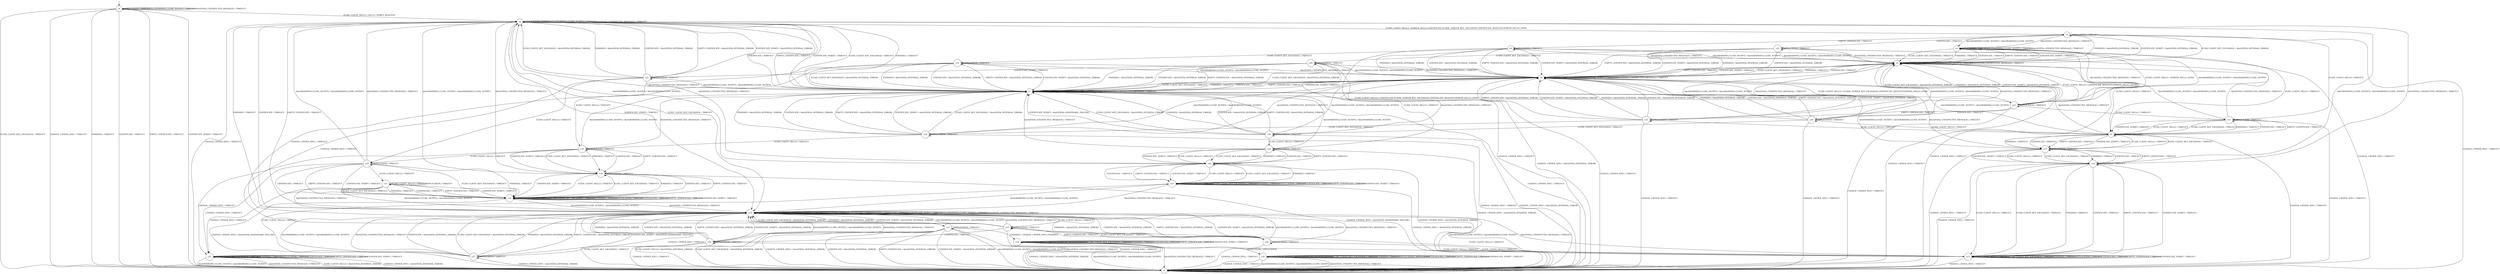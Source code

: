 digraph g {

	s0 [shape="circle" label="s0"];
	s1 [shape="circle" label="s1"];
	s2 [shape="circle" label="s2"];
	s3 [shape="circle" label="s3"];
	s4 [shape="circle" label="s4"];
	s5 [shape="circle" label="s5"];
	s6 [shape="circle" label="s6"];
	s7 [shape="circle" label="s7"];
	s8 [shape="circle" label="s8"];
	s9 [shape="circle" label="s9"];
	s10 [shape="circle" label="s10"];
	s11 [shape="circle" label="s11"];
	s12 [shape="circle" label="s12"];
	s13 [shape="circle" label="s13"];
	s14 [shape="circle" label="s14"];
	s15 [shape="circle" label="s15"];
	s16 [shape="circle" label="s16"];
	s17 [shape="circle" label="s17"];
	s18 [shape="circle" label="s18"];
	s19 [shape="circle" label="s19"];
	s20 [shape="circle" label="s20"];
	s21 [shape="circle" label="s21"];
	s22 [shape="circle" label="s22"];
	s23 [shape="circle" label="s23"];
	s24 [shape="circle" label="s24"];
	s25 [shape="circle" label="s25"];
	s26 [shape="circle" label="s26"];
	s27 [shape="circle" label="s27"];
	s28 [shape="circle" label="s28"];
	s29 [shape="circle" label="s29"];
	s30 [shape="circle" label="s30"];
	s31 [shape="circle" label="s31"];
	s32 [shape="circle" label="s32"];
	s33 [shape="circle" label="s33"];
	s34 [shape="circle" label="s34"];
	s35 [shape="circle" label="s35"];
	s36 [shape="circle" label="s36"];
	s37 [shape="circle" label="s37"];
	s38 [shape="circle" label="s38"];
	s39 [shape="circle" label="s39"];
	s0 -> s2 [label="ECDH_CLIENT_HELLO / HELLO_VERIFY_REQUEST"];
	s0 -> s1 [label="ECDH_CLIENT_KEY_EXCHANGE / TIMEOUT"];
	s0 -> s1 [label="CHANGE_CIPHER_SPEC / TIMEOUT"];
	s0 -> s1 [label="FINISHED / TIMEOUT"];
	s0 -> s0 [label="APPLICATION / TIMEOUT"];
	s0 -> s1 [label="CERTIFICATE / TIMEOUT"];
	s0 -> s1 [label="EMPTY_CERTIFICATE / TIMEOUT"];
	s0 -> s1 [label="CERTIFICATE_VERIFY / TIMEOUT"];
	s0 -> s0 [label="Alert(WARNING,CLOSE_NOTIFY) / TIMEOUT"];
	s0 -> s0 [label="Alert(FATAL,UNEXPECTED_MESSAGE) / TIMEOUT"];
	s1 -> s1 [label="ECDH_CLIENT_HELLO / TIMEOUT"];
	s1 -> s1 [label="ECDH_CLIENT_KEY_EXCHANGE / TIMEOUT"];
	s1 -> s1 [label="CHANGE_CIPHER_SPEC / TIMEOUT"];
	s1 -> s1 [label="FINISHED / TIMEOUT"];
	s1 -> s1 [label="APPLICATION / TIMEOUT"];
	s1 -> s1 [label="CERTIFICATE / TIMEOUT"];
	s1 -> s1 [label="EMPTY_CERTIFICATE / TIMEOUT"];
	s1 -> s1 [label="CERTIFICATE_VERIFY / TIMEOUT"];
	s1 -> s1 [label="Alert(WARNING,CLOSE_NOTIFY) / TIMEOUT"];
	s1 -> s1 [label="Alert(FATAL,UNEXPECTED_MESSAGE) / TIMEOUT"];
	s2 -> s3 [label="ECDH_CLIENT_HELLO / SERVER_HELLO,CERTIFICATE,ECDHE_SERVER_KEY_EXCHANGE,CERTIFICATE_REQUEST,SERVER_HELLO_DONE"];
	s2 -> s14 [label="ECDH_CLIENT_KEY_EXCHANGE / TIMEOUT"];
	s2 -> s1 [label="CHANGE_CIPHER_SPEC / TIMEOUT"];
	s2 -> s14 [label="FINISHED / TIMEOUT"];
	s2 -> s2 [label="APPLICATION / TIMEOUT"];
	s2 -> s14 [label="CERTIFICATE / TIMEOUT"];
	s2 -> s14 [label="EMPTY_CERTIFICATE / TIMEOUT"];
	s2 -> s14 [label="CERTIFICATE_VERIFY / TIMEOUT"];
	s2 -> s2 [label="Alert(WARNING,CLOSE_NOTIFY) / TIMEOUT"];
	s2 -> s2 [label="Alert(FATAL,UNEXPECTED_MESSAGE) / TIMEOUT"];
	s3 -> s11 [label="ECDH_CLIENT_HELLO / TIMEOUT"];
	s3 -> s5 [label="ECDH_CLIENT_KEY_EXCHANGE / Alert(FATAL,INTERNAL_ERROR)"];
	s3 -> s1 [label="CHANGE_CIPHER_SPEC / TIMEOUT"];
	s3 -> s5 [label="FINISHED / Alert(FATAL,INTERNAL_ERROR)"];
	s3 -> s3 [label="APPLICATION / TIMEOUT"];
	s3 -> s19 [label="CERTIFICATE / TIMEOUT"];
	s3 -> s8 [label="EMPTY_CERTIFICATE / TIMEOUT"];
	s3 -> s5 [label="CERTIFICATE_VERIFY / Alert(FATAL,INTERNAL_ERROR)"];
	s3 -> s4 [label="Alert(WARNING,CLOSE_NOTIFY) / Alert(WARNING,CLOSE_NOTIFY)"];
	s3 -> s4 [label="Alert(FATAL,UNEXPECTED_MESSAGE) / TIMEOUT"];
	s4 -> s22 [label="ECDH_CLIENT_HELLO / SERVER_HELLO_DONE"];
	s4 -> s5 [label="ECDH_CLIENT_KEY_EXCHANGE / TIMEOUT"];
	s4 -> s1 [label="CHANGE_CIPHER_SPEC / TIMEOUT"];
	s4 -> s5 [label="FINISHED / TIMEOUT"];
	s4 -> s4 [label="APPLICATION / TIMEOUT"];
	s4 -> s5 [label="CERTIFICATE / TIMEOUT"];
	s4 -> s5 [label="EMPTY_CERTIFICATE / TIMEOUT"];
	s4 -> s5 [label="CERTIFICATE_VERIFY / TIMEOUT"];
	s4 -> s4 [label="Alert(WARNING,CLOSE_NOTIFY) / TIMEOUT"];
	s4 -> s4 [label="Alert(FATAL,UNEXPECTED_MESSAGE) / TIMEOUT"];
	s5 -> s22 [label="ECDH_CLIENT_HELLO / CERTIFICATE_REQUEST,SERVER_HELLO_DONE"];
	s5 -> s6 [label="ECDH_CLIENT_KEY_EXCHANGE / TIMEOUT"];
	s5 -> s1 [label="CHANGE_CIPHER_SPEC / TIMEOUT"];
	s5 -> s6 [label="FINISHED / TIMEOUT"];
	s5 -> s5 [label="APPLICATION / TIMEOUT"];
	s5 -> s6 [label="CERTIFICATE / TIMEOUT"];
	s5 -> s6 [label="EMPTY_CERTIFICATE / TIMEOUT"];
	s5 -> s6 [label="CERTIFICATE_VERIFY / TIMEOUT"];
	s5 -> s5 [label="Alert(WARNING,CLOSE_NOTIFY) / TIMEOUT"];
	s5 -> s5 [label="Alert(FATAL,UNEXPECTED_MESSAGE) / TIMEOUT"];
	s6 -> s22 [label="ECDH_CLIENT_HELLO / ECDHE_SERVER_KEY_EXCHANGE,CERTIFICATE_REQUEST,SERVER_HELLO_DONE"];
	s6 -> s7 [label="ECDH_CLIENT_KEY_EXCHANGE / TIMEOUT"];
	s6 -> s1 [label="CHANGE_CIPHER_SPEC / TIMEOUT"];
	s6 -> s7 [label="FINISHED / TIMEOUT"];
	s6 -> s6 [label="APPLICATION / TIMEOUT"];
	s6 -> s7 [label="CERTIFICATE / TIMEOUT"];
	s6 -> s7 [label="EMPTY_CERTIFICATE / TIMEOUT"];
	s6 -> s7 [label="CERTIFICATE_VERIFY / TIMEOUT"];
	s6 -> s6 [label="Alert(WARNING,CLOSE_NOTIFY) / TIMEOUT"];
	s6 -> s6 [label="Alert(FATAL,UNEXPECTED_MESSAGE) / TIMEOUT"];
	s7 -> s22 [label="ECDH_CLIENT_HELLO / CERTIFICATE,ECDHE_SERVER_KEY_EXCHANGE,CERTIFICATE_REQUEST,SERVER_HELLO_DONE"];
	s7 -> s2 [label="ECDH_CLIENT_KEY_EXCHANGE / TIMEOUT"];
	s7 -> s1 [label="CHANGE_CIPHER_SPEC / TIMEOUT"];
	s7 -> s2 [label="FINISHED / TIMEOUT"];
	s7 -> s7 [label="APPLICATION / TIMEOUT"];
	s7 -> s2 [label="CERTIFICATE / TIMEOUT"];
	s7 -> s2 [label="EMPTY_CERTIFICATE / TIMEOUT"];
	s7 -> s2 [label="CERTIFICATE_VERIFY / TIMEOUT"];
	s7 -> s7 [label="Alert(WARNING,CLOSE_NOTIFY) / TIMEOUT"];
	s7 -> s7 [label="Alert(FATAL,UNEXPECTED_MESSAGE) / TIMEOUT"];
	s8 -> s9 [label="ECDH_CLIENT_HELLO / TIMEOUT"];
	s8 -> s16 [label="ECDH_CLIENT_KEY_EXCHANGE / TIMEOUT"];
	s8 -> s1 [label="CHANGE_CIPHER_SPEC / TIMEOUT"];
	s8 -> s6 [label="FINISHED / Alert(FATAL,INTERNAL_ERROR)"];
	s8 -> s8 [label="APPLICATION / TIMEOUT"];
	s8 -> s6 [label="CERTIFICATE / Alert(FATAL,INTERNAL_ERROR)"];
	s8 -> s6 [label="EMPTY_CERTIFICATE / Alert(FATAL,INTERNAL_ERROR)"];
	s8 -> s6 [label="CERTIFICATE_VERIFY / Alert(FATAL,INTERNAL_ERROR)"];
	s8 -> s5 [label="Alert(WARNING,CLOSE_NOTIFY) / Alert(WARNING,CLOSE_NOTIFY)"];
	s8 -> s5 [label="Alert(FATAL,UNEXPECTED_MESSAGE) / TIMEOUT"];
	s9 -> s10 [label="ECDH_CLIENT_HELLO / TIMEOUT"];
	s9 -> s10 [label="ECDH_CLIENT_KEY_EXCHANGE / TIMEOUT"];
	s9 -> s1 [label="CHANGE_CIPHER_SPEC / TIMEOUT"];
	s9 -> s10 [label="FINISHED / TIMEOUT"];
	s9 -> s9 [label="APPLICATION / TIMEOUT"];
	s9 -> s10 [label="CERTIFICATE / TIMEOUT"];
	s9 -> s10 [label="EMPTY_CERTIFICATE / TIMEOUT"];
	s9 -> s10 [label="CERTIFICATE_VERIFY / TIMEOUT"];
	s9 -> s6 [label="Alert(WARNING,CLOSE_NOTIFY) / Alert(WARNING,CLOSE_NOTIFY)"];
	s9 -> s6 [label="Alert(FATAL,UNEXPECTED_MESSAGE) / TIMEOUT"];
	s10 -> s12 [label="ECDH_CLIENT_HELLO / TIMEOUT"];
	s10 -> s12 [label="ECDH_CLIENT_KEY_EXCHANGE / TIMEOUT"];
	s10 -> s1 [label="CHANGE_CIPHER_SPEC / TIMEOUT"];
	s10 -> s12 [label="FINISHED / TIMEOUT"];
	s10 -> s10 [label="APPLICATION / TIMEOUT"];
	s10 -> s12 [label="CERTIFICATE / TIMEOUT"];
	s10 -> s12 [label="EMPTY_CERTIFICATE / TIMEOUT"];
	s10 -> s12 [label="CERTIFICATE_VERIFY / TIMEOUT"];
	s10 -> s7 [label="Alert(WARNING,CLOSE_NOTIFY) / Alert(WARNING,CLOSE_NOTIFY)"];
	s10 -> s7 [label="Alert(FATAL,UNEXPECTED_MESSAGE) / TIMEOUT"];
	s11 -> s9 [label="ECDH_CLIENT_HELLO / TIMEOUT"];
	s11 -> s9 [label="ECDH_CLIENT_KEY_EXCHANGE / TIMEOUT"];
	s11 -> s1 [label="CHANGE_CIPHER_SPEC / TIMEOUT"];
	s11 -> s9 [label="FINISHED / TIMEOUT"];
	s11 -> s11 [label="APPLICATION / TIMEOUT"];
	s11 -> s9 [label="CERTIFICATE / TIMEOUT"];
	s11 -> s9 [label="EMPTY_CERTIFICATE / TIMEOUT"];
	s11 -> s9 [label="CERTIFICATE_VERIFY / TIMEOUT"];
	s11 -> s5 [label="Alert(WARNING,CLOSE_NOTIFY) / Alert(WARNING,CLOSE_NOTIFY)"];
	s11 -> s5 [label="Alert(FATAL,UNEXPECTED_MESSAGE) / TIMEOUT"];
	s12 -> s13 [label="ECDH_CLIENT_HELLO / TIMEOUT"];
	s12 -> s13 [label="ECDH_CLIENT_KEY_EXCHANGE / TIMEOUT"];
	s12 -> s1 [label="CHANGE_CIPHER_SPEC / TIMEOUT"];
	s12 -> s13 [label="FINISHED / TIMEOUT"];
	s12 -> s12 [label="APPLICATION / TIMEOUT"];
	s12 -> s13 [label="CERTIFICATE / TIMEOUT"];
	s12 -> s13 [label="EMPTY_CERTIFICATE / TIMEOUT"];
	s12 -> s13 [label="CERTIFICATE_VERIFY / TIMEOUT"];
	s12 -> s2 [label="Alert(WARNING,CLOSE_NOTIFY) / Alert(WARNING,CLOSE_NOTIFY)"];
	s12 -> s2 [label="Alert(FATAL,UNEXPECTED_MESSAGE) / TIMEOUT"];
	s13 -> s13 [label="ECDH_CLIENT_HELLO / TIMEOUT"];
	s13 -> s13 [label="ECDH_CLIENT_KEY_EXCHANGE / TIMEOUT"];
	s13 -> s1 [label="CHANGE_CIPHER_SPEC / TIMEOUT"];
	s13 -> s13 [label="FINISHED / TIMEOUT"];
	s13 -> s13 [label="APPLICATION / TIMEOUT"];
	s13 -> s13 [label="CERTIFICATE / TIMEOUT"];
	s13 -> s13 [label="EMPTY_CERTIFICATE / TIMEOUT"];
	s13 -> s13 [label="CERTIFICATE_VERIFY / TIMEOUT"];
	s13 -> s14 [label="Alert(WARNING,CLOSE_NOTIFY) / Alert(WARNING,CLOSE_NOTIFY)"];
	s13 -> s14 [label="Alert(FATAL,UNEXPECTED_MESSAGE) / TIMEOUT"];
	s14 -> s15 [label="ECDH_CLIENT_HELLO / TIMEOUT"];
	s14 -> s14 [label="ECDH_CLIENT_KEY_EXCHANGE / TIMEOUT"];
	s14 -> s1 [label="CHANGE_CIPHER_SPEC / TIMEOUT"];
	s14 -> s14 [label="FINISHED / TIMEOUT"];
	s14 -> s14 [label="APPLICATION / TIMEOUT"];
	s14 -> s14 [label="CERTIFICATE / TIMEOUT"];
	s14 -> s14 [label="EMPTY_CERTIFICATE / TIMEOUT"];
	s14 -> s14 [label="CERTIFICATE_VERIFY / TIMEOUT"];
	s14 -> s14 [label="Alert(WARNING,CLOSE_NOTIFY) / TIMEOUT"];
	s14 -> s14 [label="Alert(FATAL,UNEXPECTED_MESSAGE) / TIMEOUT"];
	s15 -> s13 [label="ECDH_CLIENT_HELLO / TIMEOUT"];
	s15 -> s14 [label="ECDH_CLIENT_KEY_EXCHANGE / Alert(FATAL,INTERNAL_ERROR)"];
	s15 -> s1 [label="CHANGE_CIPHER_SPEC / TIMEOUT"];
	s15 -> s14 [label="FINISHED / Alert(FATAL,INTERNAL_ERROR)"];
	s15 -> s15 [label="APPLICATION / TIMEOUT"];
	s15 -> s36 [label="CERTIFICATE / TIMEOUT"];
	s15 -> s28 [label="EMPTY_CERTIFICATE / TIMEOUT"];
	s15 -> s14 [label="CERTIFICATE_VERIFY / Alert(FATAL,INTERNAL_ERROR)"];
	s15 -> s14 [label="Alert(WARNING,CLOSE_NOTIFY) / Alert(WARNING,CLOSE_NOTIFY)"];
	s15 -> s14 [label="Alert(FATAL,UNEXPECTED_MESSAGE) / TIMEOUT"];
	s16 -> s32 [label="ECDH_CLIENT_HELLO / TIMEOUT"];
	s16 -> s7 [label="ECDH_CLIENT_KEY_EXCHANGE / Alert(FATAL,INTERNAL_ERROR)"];
	s16 -> s17 [label="CHANGE_CIPHER_SPEC / TIMEOUT"];
	s16 -> s7 [label="FINISHED / Alert(FATAL,INTERNAL_ERROR)"];
	s16 -> s16 [label="APPLICATION / TIMEOUT"];
	s16 -> s7 [label="CERTIFICATE / Alert(FATAL,INTERNAL_ERROR)"];
	s16 -> s7 [label="EMPTY_CERTIFICATE / Alert(FATAL,INTERNAL_ERROR)"];
	s16 -> s7 [label="CERTIFICATE_VERIFY / Alert(FATAL,INTERNAL_ERROR)"];
	s16 -> s6 [label="Alert(WARNING,CLOSE_NOTIFY) / Alert(WARNING,CLOSE_NOTIFY)"];
	s16 -> s6 [label="Alert(FATAL,UNEXPECTED_MESSAGE) / TIMEOUT"];
	s17 -> s1 [label="ECDH_CLIENT_HELLO / Alert(FATAL,INTERNAL_ERROR)"];
	s17 -> s1 [label="ECDH_CLIENT_KEY_EXCHANGE / Alert(FATAL,INTERNAL_ERROR)"];
	s17 -> s1 [label="CHANGE_CIPHER_SPEC / Alert(FATAL,INTERNAL_ERROR)"];
	s17 -> s18 [label="FINISHED / CHANGE_CIPHER_SPEC,FINISHED"];
	s17 -> s17 [label="APPLICATION / TIMEOUT"];
	s17 -> s1 [label="CERTIFICATE / Alert(FATAL,INTERNAL_ERROR)"];
	s17 -> s1 [label="EMPTY_CERTIFICATE / Alert(FATAL,INTERNAL_ERROR)"];
	s17 -> s1 [label="CERTIFICATE_VERIFY / Alert(FATAL,INTERNAL_ERROR)"];
	s17 -> s1 [label="Alert(WARNING,CLOSE_NOTIFY) / Alert(WARNING,CLOSE_NOTIFY)"];
	s17 -> s1 [label="Alert(FATAL,UNEXPECTED_MESSAGE) / TIMEOUT"];
	s18 -> s18 [label="ECDH_CLIENT_HELLO / Alert(WARNING,NO_RENEGOTIATION)"];
	s18 -> s18 [label="ECDH_CLIENT_KEY_EXCHANGE / TIMEOUT"];
	s18 -> s1 [label="CHANGE_CIPHER_SPEC / Alert(FATAL,INTERNAL_ERROR)"];
	s18 -> s18 [label="FINISHED / TIMEOUT"];
	s18 -> s34 [label="APPLICATION / APPLICATION"];
	s18 -> s18 [label="CERTIFICATE / TIMEOUT"];
	s18 -> s18 [label="EMPTY_CERTIFICATE / TIMEOUT"];
	s18 -> s18 [label="CERTIFICATE_VERIFY / TIMEOUT"];
	s18 -> s1 [label="Alert(WARNING,CLOSE_NOTIFY) / Alert(WARNING,CLOSE_NOTIFY)"];
	s18 -> s1 [label="Alert(FATAL,UNEXPECTED_MESSAGE) / TIMEOUT"];
	s19 -> s9 [label="ECDH_CLIENT_HELLO / TIMEOUT"];
	s19 -> s20 [label="ECDH_CLIENT_KEY_EXCHANGE / TIMEOUT"];
	s19 -> s1 [label="CHANGE_CIPHER_SPEC / TIMEOUT"];
	s19 -> s6 [label="FINISHED / Alert(FATAL,INTERNAL_ERROR)"];
	s19 -> s19 [label="APPLICATION / TIMEOUT"];
	s19 -> s6 [label="CERTIFICATE / Alert(FATAL,INTERNAL_ERROR)"];
	s19 -> s6 [label="EMPTY_CERTIFICATE / Alert(FATAL,INTERNAL_ERROR)"];
	s19 -> s6 [label="CERTIFICATE_VERIFY / Alert(FATAL,INTERNAL_ERROR)"];
	s19 -> s5 [label="Alert(WARNING,CLOSE_NOTIFY) / Alert(WARNING,CLOSE_NOTIFY)"];
	s19 -> s5 [label="Alert(FATAL,UNEXPECTED_MESSAGE) / TIMEOUT"];
	s20 -> s25 [label="ECDH_CLIENT_HELLO / TIMEOUT"];
	s20 -> s7 [label="ECDH_CLIENT_KEY_EXCHANGE / Alert(FATAL,INTERNAL_ERROR)"];
	s20 -> s1 [label="CHANGE_CIPHER_SPEC / Alert(FATAL,INTERNAL_ERROR)"];
	s20 -> s7 [label="FINISHED / Alert(FATAL,INTERNAL_ERROR)"];
	s20 -> s20 [label="APPLICATION / TIMEOUT"];
	s20 -> s7 [label="CERTIFICATE / Alert(FATAL,INTERNAL_ERROR)"];
	s20 -> s7 [label="EMPTY_CERTIFICATE / Alert(FATAL,INTERNAL_ERROR)"];
	s20 -> s21 [label="CERTIFICATE_VERIFY / TIMEOUT"];
	s20 -> s6 [label="Alert(WARNING,CLOSE_NOTIFY) / Alert(WARNING,CLOSE_NOTIFY)"];
	s20 -> s6 [label="Alert(FATAL,UNEXPECTED_MESSAGE) / TIMEOUT"];
	s21 -> s29 [label="ECDH_CLIENT_HELLO / TIMEOUT"];
	s21 -> s2 [label="ECDH_CLIENT_KEY_EXCHANGE / Alert(FATAL,INTERNAL_ERROR)"];
	s21 -> s17 [label="CHANGE_CIPHER_SPEC / TIMEOUT"];
	s21 -> s2 [label="FINISHED / Alert(FATAL,INTERNAL_ERROR)"];
	s21 -> s21 [label="APPLICATION / TIMEOUT"];
	s21 -> s2 [label="CERTIFICATE / Alert(FATAL,INTERNAL_ERROR)"];
	s21 -> s2 [label="EMPTY_CERTIFICATE / Alert(FATAL,INTERNAL_ERROR)"];
	s21 -> s2 [label="CERTIFICATE_VERIFY / Alert(FATAL,INTERNAL_ERROR)"];
	s21 -> s7 [label="Alert(WARNING,CLOSE_NOTIFY) / Alert(WARNING,CLOSE_NOTIFY)"];
	s21 -> s7 [label="Alert(FATAL,UNEXPECTED_MESSAGE) / TIMEOUT"];
	s22 -> s11 [label="ECDH_CLIENT_HELLO / TIMEOUT"];
	s22 -> s5 [label="ECDH_CLIENT_KEY_EXCHANGE / Alert(FATAL,INTERNAL_ERROR)"];
	s22 -> s1 [label="CHANGE_CIPHER_SPEC / TIMEOUT"];
	s22 -> s5 [label="FINISHED / Alert(FATAL,INTERNAL_ERROR)"];
	s22 -> s22 [label="APPLICATION / TIMEOUT"];
	s22 -> s38 [label="CERTIFICATE / TIMEOUT"];
	s22 -> s23 [label="EMPTY_CERTIFICATE / TIMEOUT"];
	s22 -> s5 [label="CERTIFICATE_VERIFY / Alert(FATAL,INTERNAL_ERROR)"];
	s22 -> s4 [label="Alert(WARNING,CLOSE_NOTIFY) / Alert(WARNING,CLOSE_NOTIFY)"];
	s22 -> s4 [label="Alert(FATAL,UNEXPECTED_MESSAGE) / TIMEOUT"];
	s23 -> s9 [label="ECDH_CLIENT_HELLO / TIMEOUT"];
	s23 -> s24 [label="ECDH_CLIENT_KEY_EXCHANGE / TIMEOUT"];
	s23 -> s1 [label="CHANGE_CIPHER_SPEC / TIMEOUT"];
	s23 -> s6 [label="FINISHED / Alert(FATAL,INTERNAL_ERROR)"];
	s23 -> s23 [label="APPLICATION / TIMEOUT"];
	s23 -> s6 [label="CERTIFICATE / Alert(FATAL,INTERNAL_ERROR)"];
	s23 -> s6 [label="EMPTY_CERTIFICATE / Alert(FATAL,INTERNAL_ERROR)"];
	s23 -> s6 [label="CERTIFICATE_VERIFY / Alert(FATAL,INTERNAL_ERROR)"];
	s23 -> s5 [label="Alert(WARNING,CLOSE_NOTIFY) / Alert(WARNING,CLOSE_NOTIFY)"];
	s23 -> s5 [label="Alert(FATAL,UNEXPECTED_MESSAGE) / TIMEOUT"];
	s24 -> s32 [label="ECDH_CLIENT_HELLO / TIMEOUT"];
	s24 -> s7 [label="ECDH_CLIENT_KEY_EXCHANGE / Alert(FATAL,INTERNAL_ERROR)"];
	s24 -> s1 [label="CHANGE_CIPHER_SPEC / TIMEOUT"];
	s24 -> s7 [label="FINISHED / Alert(FATAL,INTERNAL_ERROR)"];
	s24 -> s24 [label="APPLICATION / TIMEOUT"];
	s24 -> s7 [label="CERTIFICATE / Alert(FATAL,INTERNAL_ERROR)"];
	s24 -> s7 [label="EMPTY_CERTIFICATE / Alert(FATAL,INTERNAL_ERROR)"];
	s24 -> s7 [label="CERTIFICATE_VERIFY / Alert(FATAL,INTERNAL_ERROR)"];
	s24 -> s6 [label="Alert(WARNING,CLOSE_NOTIFY) / Alert(WARNING,CLOSE_NOTIFY)"];
	s24 -> s6 [label="Alert(FATAL,UNEXPECTED_MESSAGE) / TIMEOUT"];
	s25 -> s26 [label="ECDH_CLIENT_HELLO / TIMEOUT"];
	s25 -> s26 [label="ECDH_CLIENT_KEY_EXCHANGE / TIMEOUT"];
	s25 -> s1 [label="CHANGE_CIPHER_SPEC / Alert(FATAL,INTERNAL_ERROR)"];
	s25 -> s26 [label="FINISHED / TIMEOUT"];
	s25 -> s25 [label="APPLICATION / TIMEOUT"];
	s25 -> s26 [label="CERTIFICATE / TIMEOUT"];
	s25 -> s26 [label="EMPTY_CERTIFICATE / TIMEOUT"];
	s25 -> s26 [label="CERTIFICATE_VERIFY / TIMEOUT"];
	s25 -> s7 [label="Alert(WARNING,CLOSE_NOTIFY) / Alert(WARNING,CLOSE_NOTIFY)"];
	s25 -> s7 [label="Alert(FATAL,UNEXPECTED_MESSAGE) / TIMEOUT"];
	s26 -> s27 [label="ECDH_CLIENT_HELLO / TIMEOUT"];
	s26 -> s27 [label="ECDH_CLIENT_KEY_EXCHANGE / TIMEOUT"];
	s26 -> s1 [label="CHANGE_CIPHER_SPEC / Alert(FATAL,INTERNAL_ERROR)"];
	s26 -> s27 [label="FINISHED / TIMEOUT"];
	s26 -> s26 [label="APPLICATION / TIMEOUT"];
	s26 -> s27 [label="CERTIFICATE / TIMEOUT"];
	s26 -> s27 [label="EMPTY_CERTIFICATE / TIMEOUT"];
	s26 -> s27 [label="CERTIFICATE_VERIFY / TIMEOUT"];
	s26 -> s2 [label="Alert(WARNING,CLOSE_NOTIFY) / Alert(WARNING,CLOSE_NOTIFY)"];
	s26 -> s2 [label="Alert(FATAL,UNEXPECTED_MESSAGE) / TIMEOUT"];
	s27 -> s27 [label="ECDH_CLIENT_HELLO / TIMEOUT"];
	s27 -> s27 [label="ECDH_CLIENT_KEY_EXCHANGE / TIMEOUT"];
	s27 -> s1 [label="CHANGE_CIPHER_SPEC / Alert(FATAL,INTERNAL_ERROR)"];
	s27 -> s27 [label="FINISHED / TIMEOUT"];
	s27 -> s27 [label="APPLICATION / TIMEOUT"];
	s27 -> s27 [label="CERTIFICATE / TIMEOUT"];
	s27 -> s27 [label="EMPTY_CERTIFICATE / TIMEOUT"];
	s27 -> s27 [label="CERTIFICATE_VERIFY / TIMEOUT"];
	s27 -> s14 [label="Alert(WARNING,CLOSE_NOTIFY) / Alert(WARNING,CLOSE_NOTIFY)"];
	s27 -> s14 [label="Alert(FATAL,UNEXPECTED_MESSAGE) / TIMEOUT"];
	s28 -> s13 [label="ECDH_CLIENT_HELLO / TIMEOUT"];
	s28 -> s15 [label="ECDH_CLIENT_KEY_EXCHANGE / TIMEOUT"];
	s28 -> s1 [label="CHANGE_CIPHER_SPEC / TIMEOUT"];
	s28 -> s14 [label="FINISHED / Alert(FATAL,INTERNAL_ERROR)"];
	s28 -> s28 [label="APPLICATION / TIMEOUT"];
	s28 -> s14 [label="CERTIFICATE / Alert(FATAL,INTERNAL_ERROR)"];
	s28 -> s14 [label="EMPTY_CERTIFICATE / Alert(FATAL,INTERNAL_ERROR)"];
	s28 -> s14 [label="CERTIFICATE_VERIFY / Alert(FATAL,INTERNAL_ERROR)"];
	s28 -> s14 [label="Alert(WARNING,CLOSE_NOTIFY) / Alert(WARNING,CLOSE_NOTIFY)"];
	s28 -> s14 [label="Alert(FATAL,UNEXPECTED_MESSAGE) / TIMEOUT"];
	s29 -> s31 [label="ECDH_CLIENT_HELLO / TIMEOUT"];
	s29 -> s30 [label="ECDH_CLIENT_KEY_EXCHANGE / TIMEOUT"];
	s29 -> s35 [label="CHANGE_CIPHER_SPEC / TIMEOUT"];
	s29 -> s30 [label="FINISHED / TIMEOUT"];
	s29 -> s29 [label="APPLICATION / TIMEOUT"];
	s29 -> s30 [label="CERTIFICATE / TIMEOUT"];
	s29 -> s30 [label="EMPTY_CERTIFICATE / TIMEOUT"];
	s29 -> s30 [label="CERTIFICATE_VERIFY / TIMEOUT"];
	s29 -> s2 [label="Alert(WARNING,CLOSE_NOTIFY) / Alert(WARNING,CLOSE_NOTIFY)"];
	s29 -> s2 [label="Alert(FATAL,UNEXPECTED_MESSAGE) / TIMEOUT"];
	s30 -> s30 [label="ECDH_CLIENT_HELLO / TIMEOUT"];
	s30 -> s30 [label="ECDH_CLIENT_KEY_EXCHANGE / TIMEOUT"];
	s30 -> s1 [label="CHANGE_CIPHER_SPEC / Alert(FATAL,HANDSHAKE_FAILURE)"];
	s30 -> s30 [label="FINISHED / TIMEOUT"];
	s30 -> s30 [label="APPLICATION / TIMEOUT"];
	s30 -> s30 [label="CERTIFICATE / TIMEOUT"];
	s30 -> s30 [label="EMPTY_CERTIFICATE / TIMEOUT"];
	s30 -> s30 [label="CERTIFICATE_VERIFY / TIMEOUT"];
	s30 -> s14 [label="Alert(WARNING,CLOSE_NOTIFY) / Alert(WARNING,CLOSE_NOTIFY)"];
	s30 -> s14 [label="Alert(FATAL,UNEXPECTED_MESSAGE) / TIMEOUT"];
	s31 -> s31 [label="ECDH_CLIENT_HELLO / TIMEOUT"];
	s31 -> s30 [label="ECDH_CLIENT_KEY_EXCHANGE / TIMEOUT"];
	s31 -> s35 [label="CHANGE_CIPHER_SPEC / TIMEOUT"];
	s31 -> s30 [label="FINISHED / TIMEOUT"];
	s31 -> s31 [label="APPLICATION / TIMEOUT"];
	s31 -> s30 [label="CERTIFICATE / TIMEOUT"];
	s31 -> s30 [label="EMPTY_CERTIFICATE / TIMEOUT"];
	s31 -> s30 [label="CERTIFICATE_VERIFY / TIMEOUT"];
	s31 -> s14 [label="Alert(WARNING,CLOSE_NOTIFY) / Alert(WARNING,CLOSE_NOTIFY)"];
	s31 -> s14 [label="Alert(FATAL,UNEXPECTED_MESSAGE) / TIMEOUT"];
	s32 -> s29 [label="ECDH_CLIENT_HELLO / TIMEOUT"];
	s32 -> s33 [label="ECDH_CLIENT_KEY_EXCHANGE / TIMEOUT"];
	s32 -> s35 [label="CHANGE_CIPHER_SPEC / TIMEOUT"];
	s32 -> s33 [label="FINISHED / TIMEOUT"];
	s32 -> s32 [label="APPLICATION / TIMEOUT"];
	s32 -> s33 [label="CERTIFICATE / TIMEOUT"];
	s32 -> s33 [label="EMPTY_CERTIFICATE / TIMEOUT"];
	s32 -> s33 [label="CERTIFICATE_VERIFY / TIMEOUT"];
	s32 -> s7 [label="Alert(WARNING,CLOSE_NOTIFY) / Alert(WARNING,CLOSE_NOTIFY)"];
	s32 -> s7 [label="Alert(FATAL,UNEXPECTED_MESSAGE) / TIMEOUT"];
	s33 -> s30 [label="ECDH_CLIENT_HELLO / TIMEOUT"];
	s33 -> s30 [label="ECDH_CLIENT_KEY_EXCHANGE / TIMEOUT"];
	s33 -> s1 [label="CHANGE_CIPHER_SPEC / Alert(FATAL,HANDSHAKE_FAILURE)"];
	s33 -> s30 [label="FINISHED / TIMEOUT"];
	s33 -> s33 [label="APPLICATION / TIMEOUT"];
	s33 -> s30 [label="CERTIFICATE / TIMEOUT"];
	s33 -> s30 [label="EMPTY_CERTIFICATE / TIMEOUT"];
	s33 -> s30 [label="CERTIFICATE_VERIFY / TIMEOUT"];
	s33 -> s2 [label="Alert(WARNING,CLOSE_NOTIFY) / Alert(WARNING,CLOSE_NOTIFY)"];
	s33 -> s2 [label="Alert(FATAL,UNEXPECTED_MESSAGE) / TIMEOUT"];
	s34 -> s34 [label="ECDH_CLIENT_HELLO / Alert(WARNING,NO_RENEGOTIATION)"];
	s34 -> s34 [label="ECDH_CLIENT_KEY_EXCHANGE / TIMEOUT"];
	s34 -> s1 [label="CHANGE_CIPHER_SPEC / TIMEOUT"];
	s34 -> s34 [label="FINISHED / TIMEOUT"];
	s34 -> s34 [label="APPLICATION / APPLICATION"];
	s34 -> s34 [label="CERTIFICATE / TIMEOUT"];
	s34 -> s34 [label="EMPTY_CERTIFICATE / TIMEOUT"];
	s34 -> s34 [label="CERTIFICATE_VERIFY / TIMEOUT"];
	s34 -> s1 [label="Alert(WARNING,CLOSE_NOTIFY) / Alert(WARNING,CLOSE_NOTIFY)"];
	s34 -> s1 [label="Alert(FATAL,UNEXPECTED_MESSAGE) / TIMEOUT"];
	s35 -> s1 [label="ECDH_CLIENT_HELLO / Alert(FATAL,INTERNAL_ERROR)"];
	s35 -> s35 [label="ECDH_CLIENT_KEY_EXCHANGE / TIMEOUT"];
	s35 -> s1 [label="CHANGE_CIPHER_SPEC / Alert(FATAL,INTERNAL_ERROR)"];
	s35 -> s35 [label="FINISHED / TIMEOUT"];
	s35 -> s35 [label="APPLICATION / TIMEOUT"];
	s35 -> s35 [label="CERTIFICATE / TIMEOUT"];
	s35 -> s35 [label="EMPTY_CERTIFICATE / TIMEOUT"];
	s35 -> s35 [label="CERTIFICATE_VERIFY / TIMEOUT"];
	s35 -> s1 [label="Alert(WARNING,CLOSE_NOTIFY) / Alert(WARNING,CLOSE_NOTIFY)"];
	s35 -> s1 [label="Alert(FATAL,UNEXPECTED_MESSAGE) / TIMEOUT"];
	s36 -> s13 [label="ECDH_CLIENT_HELLO / TIMEOUT"];
	s36 -> s37 [label="ECDH_CLIENT_KEY_EXCHANGE / TIMEOUT"];
	s36 -> s1 [label="CHANGE_CIPHER_SPEC / TIMEOUT"];
	s36 -> s14 [label="FINISHED / Alert(FATAL,INTERNAL_ERROR)"];
	s36 -> s36 [label="APPLICATION / TIMEOUT"];
	s36 -> s14 [label="CERTIFICATE / Alert(FATAL,INTERNAL_ERROR)"];
	s36 -> s14 [label="EMPTY_CERTIFICATE / Alert(FATAL,INTERNAL_ERROR)"];
	s36 -> s14 [label="CERTIFICATE_VERIFY / Alert(FATAL,INTERNAL_ERROR)"];
	s36 -> s14 [label="Alert(WARNING,CLOSE_NOTIFY) / Alert(WARNING,CLOSE_NOTIFY)"];
	s36 -> s14 [label="Alert(FATAL,UNEXPECTED_MESSAGE) / TIMEOUT"];
	s37 -> s27 [label="ECDH_CLIENT_HELLO / TIMEOUT"];
	s37 -> s14 [label="ECDH_CLIENT_KEY_EXCHANGE / Alert(FATAL,INTERNAL_ERROR)"];
	s37 -> s1 [label="CHANGE_CIPHER_SPEC / Alert(FATAL,INTERNAL_ERROR)"];
	s37 -> s14 [label="FINISHED / Alert(FATAL,INTERNAL_ERROR)"];
	s37 -> s37 [label="APPLICATION / TIMEOUT"];
	s37 -> s14 [label="CERTIFICATE / Alert(FATAL,INTERNAL_ERROR)"];
	s37 -> s14 [label="EMPTY_CERTIFICATE / Alert(FATAL,INTERNAL_ERROR)"];
	s37 -> s14 [label="CERTIFICATE_VERIFY / Alert(FATAL,HANDSHAKE_FAILURE)"];
	s37 -> s14 [label="Alert(WARNING,CLOSE_NOTIFY) / Alert(WARNING,CLOSE_NOTIFY)"];
	s37 -> s14 [label="Alert(FATAL,UNEXPECTED_MESSAGE) / TIMEOUT"];
	s38 -> s9 [label="ECDH_CLIENT_HELLO / TIMEOUT"];
	s38 -> s39 [label="ECDH_CLIENT_KEY_EXCHANGE / TIMEOUT"];
	s38 -> s1 [label="CHANGE_CIPHER_SPEC / TIMEOUT"];
	s38 -> s6 [label="FINISHED / Alert(FATAL,INTERNAL_ERROR)"];
	s38 -> s38 [label="APPLICATION / TIMEOUT"];
	s38 -> s6 [label="CERTIFICATE / Alert(FATAL,INTERNAL_ERROR)"];
	s38 -> s6 [label="EMPTY_CERTIFICATE / Alert(FATAL,INTERNAL_ERROR)"];
	s38 -> s6 [label="CERTIFICATE_VERIFY / Alert(FATAL,INTERNAL_ERROR)"];
	s38 -> s5 [label="Alert(WARNING,CLOSE_NOTIFY) / Alert(WARNING,CLOSE_NOTIFY)"];
	s38 -> s5 [label="Alert(FATAL,UNEXPECTED_MESSAGE) / TIMEOUT"];
	s39 -> s25 [label="ECDH_CLIENT_HELLO / TIMEOUT"];
	s39 -> s7 [label="ECDH_CLIENT_KEY_EXCHANGE / Alert(FATAL,INTERNAL_ERROR)"];
	s39 -> s1 [label="CHANGE_CIPHER_SPEC / Alert(FATAL,INTERNAL_ERROR)"];
	s39 -> s7 [label="FINISHED / Alert(FATAL,INTERNAL_ERROR)"];
	s39 -> s39 [label="APPLICATION / TIMEOUT"];
	s39 -> s7 [label="CERTIFICATE / Alert(FATAL,INTERNAL_ERROR)"];
	s39 -> s7 [label="EMPTY_CERTIFICATE / Alert(FATAL,INTERNAL_ERROR)"];
	s39 -> s7 [label="CERTIFICATE_VERIFY / Alert(FATAL,HANDSHAKE_FAILURE)"];
	s39 -> s6 [label="Alert(WARNING,CLOSE_NOTIFY) / Alert(WARNING,CLOSE_NOTIFY)"];
	s39 -> s6 [label="Alert(FATAL,UNEXPECTED_MESSAGE) / TIMEOUT"];

__start0 [label="" shape="none" width="0" height="0"];
__start0 -> s0;

}
